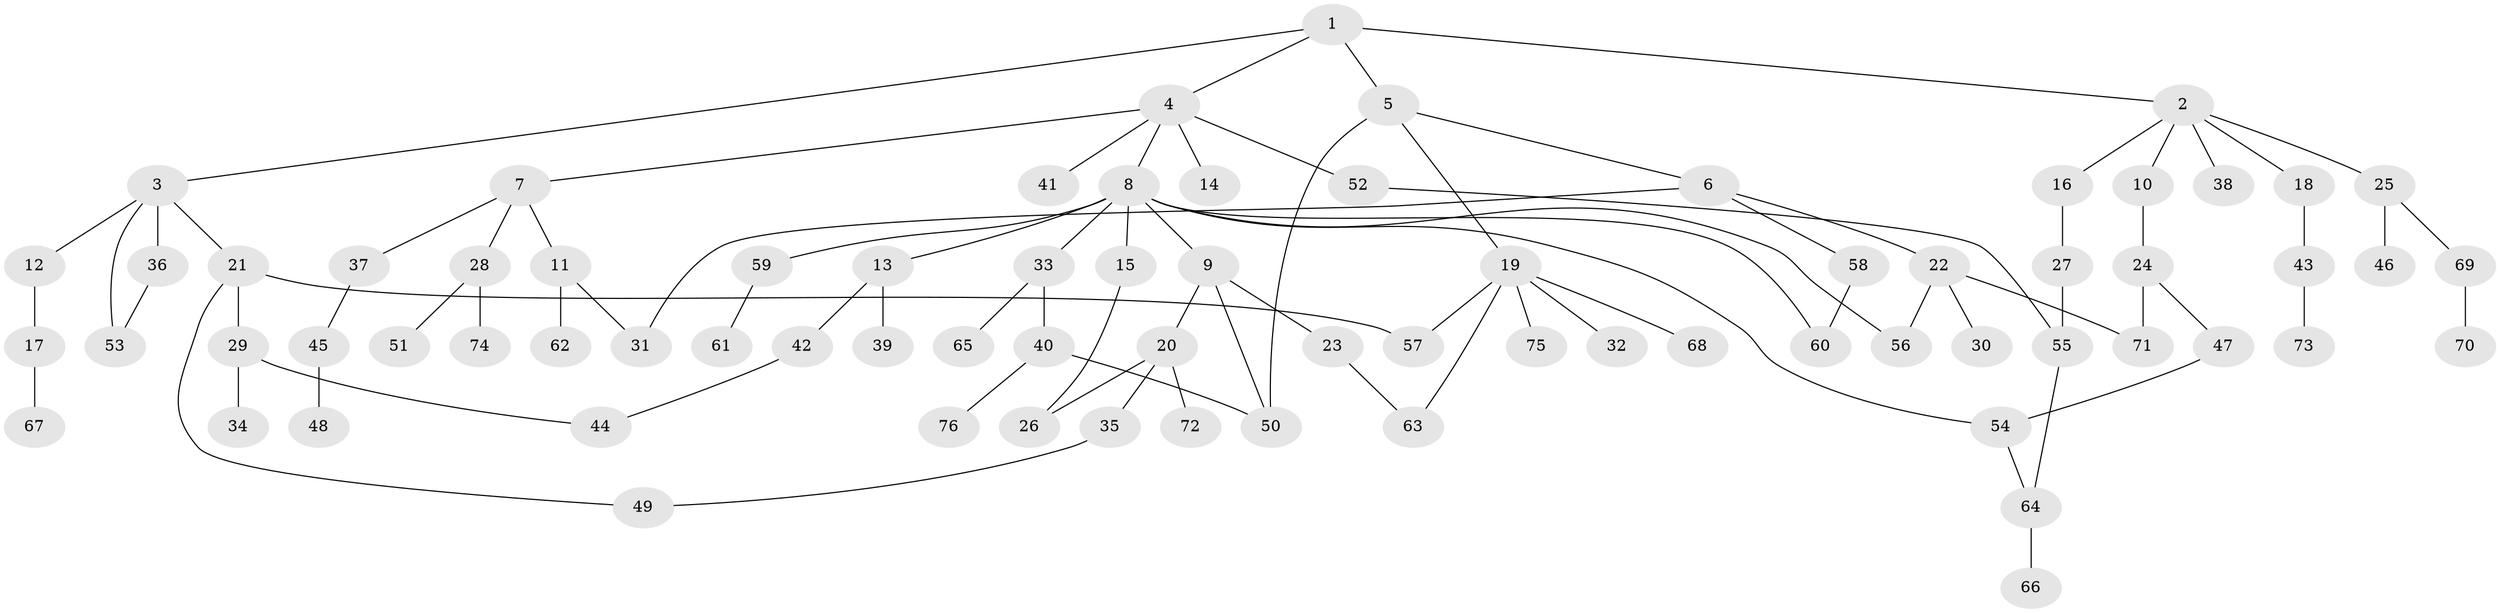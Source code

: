 // Generated by graph-tools (version 1.1) at 2025/01/03/09/25 03:01:06]
// undirected, 76 vertices, 90 edges
graph export_dot {
graph [start="1"]
  node [color=gray90,style=filled];
  1;
  2;
  3;
  4;
  5;
  6;
  7;
  8;
  9;
  10;
  11;
  12;
  13;
  14;
  15;
  16;
  17;
  18;
  19;
  20;
  21;
  22;
  23;
  24;
  25;
  26;
  27;
  28;
  29;
  30;
  31;
  32;
  33;
  34;
  35;
  36;
  37;
  38;
  39;
  40;
  41;
  42;
  43;
  44;
  45;
  46;
  47;
  48;
  49;
  50;
  51;
  52;
  53;
  54;
  55;
  56;
  57;
  58;
  59;
  60;
  61;
  62;
  63;
  64;
  65;
  66;
  67;
  68;
  69;
  70;
  71;
  72;
  73;
  74;
  75;
  76;
  1 -- 2;
  1 -- 3;
  1 -- 4;
  1 -- 5;
  2 -- 10;
  2 -- 16;
  2 -- 18;
  2 -- 25;
  2 -- 38;
  3 -- 12;
  3 -- 21;
  3 -- 36;
  3 -- 53;
  4 -- 7;
  4 -- 8;
  4 -- 14;
  4 -- 41;
  4 -- 52;
  5 -- 6;
  5 -- 19;
  5 -- 50;
  6 -- 22;
  6 -- 31;
  6 -- 58;
  7 -- 11;
  7 -- 28;
  7 -- 37;
  8 -- 9;
  8 -- 13;
  8 -- 15;
  8 -- 33;
  8 -- 56;
  8 -- 59;
  8 -- 60;
  8 -- 54;
  9 -- 20;
  9 -- 23;
  9 -- 50;
  10 -- 24;
  11 -- 62;
  11 -- 31;
  12 -- 17;
  13 -- 39;
  13 -- 42;
  15 -- 26;
  16 -- 27;
  17 -- 67;
  18 -- 43;
  19 -- 32;
  19 -- 57;
  19 -- 68;
  19 -- 75;
  19 -- 63;
  20 -- 35;
  20 -- 72;
  20 -- 26;
  21 -- 29;
  21 -- 57;
  21 -- 49;
  22 -- 30;
  22 -- 71;
  22 -- 56;
  23 -- 63;
  24 -- 47;
  24 -- 71;
  25 -- 46;
  25 -- 69;
  27 -- 55;
  28 -- 51;
  28 -- 74;
  29 -- 34;
  29 -- 44;
  33 -- 40;
  33 -- 65;
  35 -- 49;
  36 -- 53;
  37 -- 45;
  40 -- 50;
  40 -- 76;
  42 -- 44;
  43 -- 73;
  45 -- 48;
  47 -- 54;
  52 -- 55;
  54 -- 64;
  55 -- 64;
  58 -- 60;
  59 -- 61;
  64 -- 66;
  69 -- 70;
}
